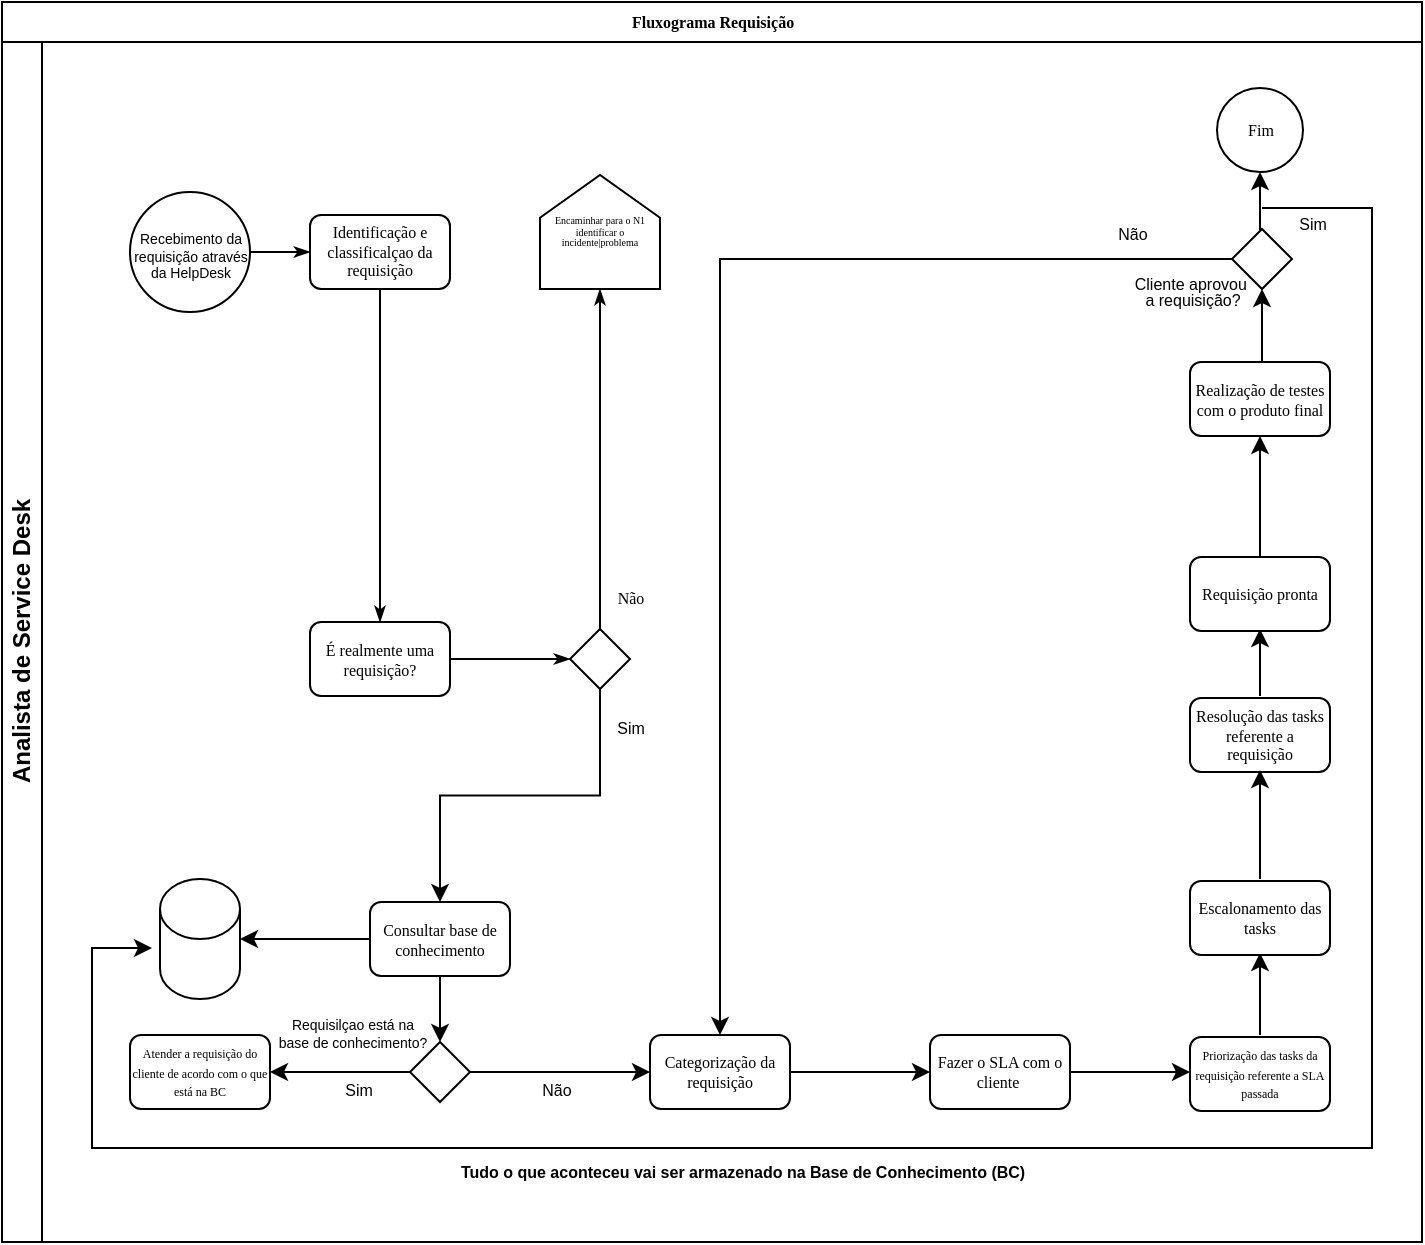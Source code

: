 <mxfile version="24.4.0" type="device">
  <diagram name="Page-1" id="c7488fd3-1785-93aa-aadb-54a6760d102a">
    <mxGraphModel dx="1235" dy="731" grid="1" gridSize="10" guides="1" tooltips="1" connect="1" arrows="1" fold="1" page="1" pageScale="1" pageWidth="1100" pageHeight="850" background="none" math="0" shadow="0">
      <root>
        <mxCell id="0" />
        <mxCell id="1" parent="0" />
        <mxCell id="2b4e8129b02d487f-1" value="Fluxograma Requisição" style="swimlane;html=1;childLayout=stackLayout;horizontal=1;startSize=20;horizontalStack=0;rounded=0;shadow=0;labelBackgroundColor=none;strokeWidth=1;fontFamily=Verdana;fontSize=8;align=center;" parent="1" vertex="1">
          <mxGeometry x="200" y="20" width="710" height="620" as="geometry" />
        </mxCell>
        <mxCell id="2b4e8129b02d487f-2" value="Analista de Service Desk" style="swimlane;html=1;startSize=20;horizontal=0;" parent="2b4e8129b02d487f-1" vertex="1">
          <mxGeometry y="20" width="710" height="600" as="geometry" />
        </mxCell>
        <mxCell id="m5yWn9-cdVGW_9HRh0a9-169" style="edgeStyle=orthogonalEdgeStyle;rounded=0;html=1;labelBackgroundColor=none;startArrow=none;startFill=0;startSize=5;endArrow=classicThin;endFill=1;endSize=5;jettySize=auto;orthogonalLoop=1;strokeWidth=1;fontFamily=Verdana;fontSize=8" edge="1" parent="1" source="m5yWn9-cdVGW_9HRh0a9-170" target="m5yWn9-cdVGW_9HRh0a9-171">
          <mxGeometry relative="1" as="geometry" />
        </mxCell>
        <mxCell id="m5yWn9-cdVGW_9HRh0a9-170" value="" style="ellipse;whiteSpace=wrap;html=1;rounded=0;shadow=0;labelBackgroundColor=none;strokeWidth=1;fontFamily=Verdana;fontSize=8;align=center;" vertex="1" parent="1">
          <mxGeometry x="264" y="115" width="60" height="60" as="geometry" />
        </mxCell>
        <mxCell id="m5yWn9-cdVGW_9HRh0a9-171" value="Identificação e classificalçao da requisição" style="rounded=1;whiteSpace=wrap;html=1;shadow=0;labelBackgroundColor=none;strokeWidth=1;fontFamily=Verdana;fontSize=8;align=center;" vertex="1" parent="1">
          <mxGeometry x="354" y="126.5" width="70" height="37" as="geometry" />
        </mxCell>
        <mxCell id="m5yWn9-cdVGW_9HRh0a9-172" value="&lt;font style=&quot;font-size: 7px;&quot;&gt;Recebimento da&lt;/font&gt;&lt;div style=&quot;line-height: 110%; font-size: 7px;&quot;&gt;&lt;font style=&quot;font-size: 7px;&quot;&gt;requisição através&lt;/font&gt;&lt;/div&gt;&lt;div style=&quot;line-height: 110%; font-size: 7px;&quot;&gt;&lt;font style=&quot;font-size: 7px;&quot;&gt;da HelpDesk&lt;/font&gt;&lt;/div&gt;" style="text;html=1;align=center;verticalAlign=middle;resizable=0;points=[];autosize=1;strokeColor=none;fillColor=none;rotation=0;rounded=0;glass=0;" vertex="1" parent="1">
          <mxGeometry x="254" y="123.5" width="80" height="40" as="geometry" />
        </mxCell>
        <mxCell id="m5yWn9-cdVGW_9HRh0a9-173" value="Realização de testes com o produto final" style="rounded=1;whiteSpace=wrap;html=1;shadow=0;labelBackgroundColor=none;strokeWidth=1;fontFamily=Verdana;fontSize=8;align=center;" vertex="1" parent="1">
          <mxGeometry x="794" y="200" width="70" height="37" as="geometry" />
        </mxCell>
        <mxCell id="m5yWn9-cdVGW_9HRh0a9-174" style="edgeStyle=orthogonalEdgeStyle;rounded=0;orthogonalLoop=1;jettySize=auto;html=1;exitX=0.5;exitY=0;exitDx=0;exitDy=0;exitPerimeter=0;entryX=0.5;entryY=1;entryDx=0;entryDy=0;" edge="1" parent="1" source="m5yWn9-cdVGW_9HRh0a9-175" target="m5yWn9-cdVGW_9HRh0a9-178">
          <mxGeometry relative="1" as="geometry" />
        </mxCell>
        <mxCell id="m5yWn9-cdVGW_9HRh0a9-175" value="" style="strokeWidth=1;html=1;shape=mxgraph.flowchart.decision;whiteSpace=wrap;rounded=1;shadow=0;labelBackgroundColor=none;fontFamily=Verdana;fontSize=8;align=center;" vertex="1" parent="1">
          <mxGeometry x="815" y="133.5" width="30" height="30" as="geometry" />
        </mxCell>
        <mxCell id="m5yWn9-cdVGW_9HRh0a9-176" style="edgeStyle=orthogonalEdgeStyle;rounded=0;orthogonalLoop=1;jettySize=auto;html=1;exitX=0.5;exitY=0;exitDx=0;exitDy=0;entryX=0.5;entryY=1;entryDx=0;entryDy=0;entryPerimeter=0;" edge="1" parent="1" source="m5yWn9-cdVGW_9HRh0a9-173" target="m5yWn9-cdVGW_9HRh0a9-175">
          <mxGeometry relative="1" as="geometry" />
        </mxCell>
        <mxCell id="m5yWn9-cdVGW_9HRh0a9-177" value="&lt;span style=&quot;font-size: 8px;&quot;&gt;Não&lt;/span&gt;" style="text;html=1;align=center;verticalAlign=middle;resizable=0;points=[];autosize=1;strokeColor=none;fillColor=none;" vertex="1" parent="1">
          <mxGeometry x="745" y="120" width="40" height="30" as="geometry" />
        </mxCell>
        <mxCell id="m5yWn9-cdVGW_9HRh0a9-178" value="Fim" style="ellipse;whiteSpace=wrap;html=1;rounded=0;shadow=0;labelBackgroundColor=none;strokeWidth=1;fontFamily=Verdana;fontSize=8;align=center;" vertex="1" parent="1">
          <mxGeometry x="807.5" y="63" width="43" height="42" as="geometry" />
        </mxCell>
        <mxCell id="m5yWn9-cdVGW_9HRh0a9-179" value="&lt;span style=&quot;font-size: 8px;&quot;&gt;Sim&lt;/span&gt;" style="text;html=1;align=center;verticalAlign=middle;resizable=0;points=[];autosize=1;strokeColor=none;fillColor=none;" vertex="1" parent="1">
          <mxGeometry x="835" y="115" width="40" height="30" as="geometry" />
        </mxCell>
        <mxCell id="m5yWn9-cdVGW_9HRh0a9-180" value="&lt;p style=&quot;line-height: 110%; font-size: 5px;&quot;&gt;&lt;span style=&quot;font-family: Verdana;&quot;&gt;Encaminhar para o N1 identificar o incidente|problema&lt;/span&gt;&lt;/p&gt;" style="shape=offPageConnector;whiteSpace=wrap;html=1;direction=west;" vertex="1" parent="1">
          <mxGeometry x="469" y="106.5" width="60" height="57" as="geometry" />
        </mxCell>
        <mxCell id="m5yWn9-cdVGW_9HRh0a9-181" value="&lt;p style=&quot;line-height: 0%; font-size: 8px;&quot;&gt;&lt;font style=&quot;font-size: 8px;&quot;&gt;Cliente aprovou&amp;nbsp;&lt;/font&gt;&lt;/p&gt;&lt;p style=&quot;line-height: 0%; font-size: 8px;&quot;&gt;&lt;font style=&quot;font-size: 8px;&quot;&gt;a requisição?&lt;/font&gt;&lt;/p&gt;" style="text;html=1;align=center;verticalAlign=middle;resizable=0;points=[];autosize=1;strokeColor=none;fillColor=none;" vertex="1" parent="1">
          <mxGeometry x="755" y="145" width="80" height="40" as="geometry" />
        </mxCell>
        <mxCell id="m5yWn9-cdVGW_9HRh0a9-182" value="&lt;p style=&quot;line-height: 0%; font-size: 8px;&quot;&gt;&lt;b&gt;Tudo o que aconteceu vai ser armazenado na Base de Conhecimento (BC)&lt;/b&gt;&lt;/p&gt;" style="text;html=1;align=center;verticalAlign=middle;resizable=0;points=[];autosize=1;strokeColor=none;fillColor=none;" vertex="1" parent="1">
          <mxGeometry x="415" y="590" width="310" height="30" as="geometry" />
        </mxCell>
        <mxCell id="m5yWn9-cdVGW_9HRh0a9-183" style="edgeStyle=orthogonalEdgeStyle;rounded=0;html=1;labelBackgroundColor=none;startArrow=none;startFill=0;startSize=5;endArrow=classicThin;endFill=1;endSize=5;jettySize=auto;orthogonalLoop=1;strokeWidth=1;fontFamily=Verdana;fontSize=8" edge="1" parent="1" source="m5yWn9-cdVGW_9HRh0a9-184" target="m5yWn9-cdVGW_9HRh0a9-185">
          <mxGeometry relative="1" as="geometry" />
        </mxCell>
        <mxCell id="m5yWn9-cdVGW_9HRh0a9-184" value="É realmente uma requisição?" style="rounded=1;whiteSpace=wrap;html=1;shadow=0;labelBackgroundColor=none;strokeWidth=1;fontFamily=Verdana;fontSize=8;align=center;" vertex="1" parent="1">
          <mxGeometry x="354" y="330.0" width="70" height="37" as="geometry" />
        </mxCell>
        <mxCell id="m5yWn9-cdVGW_9HRh0a9-185" value="" style="strokeWidth=1;html=1;shape=mxgraph.flowchart.decision;whiteSpace=wrap;rounded=1;shadow=0;labelBackgroundColor=none;fontFamily=Verdana;fontSize=8;align=center;" vertex="1" parent="1">
          <mxGeometry x="484" y="333.5" width="30" height="30" as="geometry" />
        </mxCell>
        <mxCell id="m5yWn9-cdVGW_9HRh0a9-186" value="&lt;font style=&quot;font-size: 8px;&quot;&gt;Sim&lt;/font&gt;" style="text;html=1;align=center;verticalAlign=middle;resizable=0;points=[];autosize=1;strokeColor=none;fillColor=none;" vertex="1" parent="1">
          <mxGeometry x="494" y="367" width="40" height="30" as="geometry" />
        </mxCell>
        <mxCell id="m5yWn9-cdVGW_9HRh0a9-187" style="edgeStyle=orthogonalEdgeStyle;rounded=0;orthogonalLoop=1;jettySize=auto;html=1;exitX=0.5;exitY=0;exitDx=0;exitDy=0;entryX=0.5;entryY=1;entryDx=0;entryDy=0;" edge="1" parent="1">
          <mxGeometry relative="1" as="geometry">
            <mxPoint x="829" y="367" as="sourcePoint" />
            <mxPoint x="829" y="333.5" as="targetPoint" />
          </mxGeometry>
        </mxCell>
        <mxCell id="m5yWn9-cdVGW_9HRh0a9-188" value="Resolução das tasks referente a requisição" style="rounded=1;whiteSpace=wrap;html=1;shadow=0;labelBackgroundColor=none;strokeWidth=1;fontFamily=Verdana;fontSize=8;align=center;" vertex="1" parent="1">
          <mxGeometry x="794" y="368" width="70" height="37" as="geometry" />
        </mxCell>
        <mxCell id="m5yWn9-cdVGW_9HRh0a9-189" value="Requisição pronta" style="rounded=1;whiteSpace=wrap;html=1;shadow=0;labelBackgroundColor=none;strokeWidth=1;fontFamily=Verdana;fontSize=8;align=center;" vertex="1" parent="1">
          <mxGeometry x="794" y="297.5" width="70" height="37" as="geometry" />
        </mxCell>
        <mxCell id="m5yWn9-cdVGW_9HRh0a9-190" style="edgeStyle=orthogonalEdgeStyle;rounded=0;html=1;labelBackgroundColor=none;startArrow=none;startFill=0;startSize=5;endArrow=classicThin;endFill=1;endSize=5;jettySize=auto;orthogonalLoop=1;strokeWidth=1;fontFamily=Verdana;fontSize=8" edge="1" parent="1" source="m5yWn9-cdVGW_9HRh0a9-171" target="m5yWn9-cdVGW_9HRh0a9-184">
          <mxGeometry relative="1" as="geometry" />
        </mxCell>
        <mxCell id="m5yWn9-cdVGW_9HRh0a9-191" value="Não" style="edgeStyle=orthogonalEdgeStyle;rounded=0;html=1;labelBackgroundColor=none;startArrow=none;startFill=0;startSize=5;endArrow=classicThin;endFill=1;endSize=5;jettySize=auto;orthogonalLoop=1;strokeWidth=1;fontFamily=Verdana;fontSize=8;entryX=0.5;entryY=0;entryDx=0;entryDy=0;" edge="1" parent="1" source="m5yWn9-cdVGW_9HRh0a9-185" target="m5yWn9-cdVGW_9HRh0a9-180">
          <mxGeometry x="-0.82" y="-15" relative="1" as="geometry">
            <mxPoint as="offset" />
            <mxPoint x="499" y="173" as="targetPoint" />
          </mxGeometry>
        </mxCell>
        <mxCell id="m5yWn9-cdVGW_9HRh0a9-192" style="edgeStyle=orthogonalEdgeStyle;rounded=0;orthogonalLoop=1;jettySize=auto;html=1;exitX=0.5;exitY=1;exitDx=0;exitDy=0;exitPerimeter=0;entryX=0.5;entryY=0;entryDx=0;entryDy=0;" edge="1" parent="1" source="m5yWn9-cdVGW_9HRh0a9-185" target="m5yWn9-cdVGW_9HRh0a9-194">
          <mxGeometry relative="1" as="geometry">
            <mxPoint x="424" as="targetPoint" />
          </mxGeometry>
        </mxCell>
        <mxCell id="m5yWn9-cdVGW_9HRh0a9-193" style="edgeStyle=orthogonalEdgeStyle;rounded=0;orthogonalLoop=1;jettySize=auto;html=1;exitX=0.5;exitY=1;exitDx=0;exitDy=0;entryX=0.5;entryY=0;entryDx=0;entryDy=0;entryPerimeter=0;" edge="1" parent="1" source="m5yWn9-cdVGW_9HRh0a9-194" target="m5yWn9-cdVGW_9HRh0a9-197">
          <mxGeometry relative="1" as="geometry">
            <mxPoint x="389" y="520" as="targetPoint" />
          </mxGeometry>
        </mxCell>
        <mxCell id="m5yWn9-cdVGW_9HRh0a9-194" value="Consultar base de conhecimento" style="rounded=1;whiteSpace=wrap;html=1;shadow=0;labelBackgroundColor=none;strokeWidth=1;fontFamily=Verdana;fontSize=8;align=center;" vertex="1" parent="1">
          <mxGeometry x="384" y="470" width="70" height="37" as="geometry" />
        </mxCell>
        <mxCell id="m5yWn9-cdVGW_9HRh0a9-195" style="edgeStyle=orthogonalEdgeStyle;rounded=0;orthogonalLoop=1;jettySize=auto;html=1;exitX=0;exitY=0.5;exitDx=0;exitDy=0;exitPerimeter=0;entryX=1;entryY=0.5;entryDx=0;entryDy=0;" edge="1" parent="1" source="m5yWn9-cdVGW_9HRh0a9-197" target="m5yWn9-cdVGW_9HRh0a9-201">
          <mxGeometry relative="1" as="geometry">
            <mxPoint x="334" y="547" as="targetPoint" />
          </mxGeometry>
        </mxCell>
        <mxCell id="m5yWn9-cdVGW_9HRh0a9-196" style="edgeStyle=orthogonalEdgeStyle;rounded=0;orthogonalLoop=1;jettySize=auto;html=1;exitX=1;exitY=0.5;exitDx=0;exitDy=0;exitPerimeter=0;entryX=0;entryY=0.5;entryDx=0;entryDy=0;" edge="1" parent="1" source="m5yWn9-cdVGW_9HRh0a9-197" target="m5yWn9-cdVGW_9HRh0a9-204">
          <mxGeometry relative="1" as="geometry">
            <mxPoint x="514" y="547" as="targetPoint" />
          </mxGeometry>
        </mxCell>
        <mxCell id="m5yWn9-cdVGW_9HRh0a9-197" value="" style="strokeWidth=1;html=1;shape=mxgraph.flowchart.decision;whiteSpace=wrap;rounded=1;shadow=0;labelBackgroundColor=none;fontFamily=Verdana;fontSize=8;align=center;" vertex="1" parent="1">
          <mxGeometry x="404" y="540" width="30" height="30" as="geometry" />
        </mxCell>
        <mxCell id="m5yWn9-cdVGW_9HRh0a9-198" value="" style="shape=cylinder3;whiteSpace=wrap;html=1;boundedLbl=1;backgroundOutline=1;size=15;" vertex="1" parent="1">
          <mxGeometry x="279" y="458.5" width="40" height="60" as="geometry" />
        </mxCell>
        <mxCell id="m5yWn9-cdVGW_9HRh0a9-199" value="&lt;font style=&quot;font-size: 8px;&quot;&gt;Sim&lt;/font&gt;" style="text;html=1;align=center;verticalAlign=middle;resizable=0;points=[];autosize=1;strokeColor=none;fillColor=none;" vertex="1" parent="1">
          <mxGeometry x="358" y="547.5" width="40" height="30" as="geometry" />
        </mxCell>
        <mxCell id="m5yWn9-cdVGW_9HRh0a9-200" value="&lt;p style=&quot;line-height: 60%;&quot;&gt;&lt;font style=&quot;font-size: 7px;&quot;&gt;Requisilçao está na &lt;br&gt;base de conhecimento?&lt;/font&gt;&lt;/p&gt;" style="text;html=1;align=center;verticalAlign=middle;resizable=0;points=[];autosize=1;strokeColor=none;fillColor=none;" vertex="1" parent="1">
          <mxGeometry x="325" y="505" width="100" height="60" as="geometry" />
        </mxCell>
        <mxCell id="m5yWn9-cdVGW_9HRh0a9-201" value="&lt;font style=&quot;font-size: 6px;&quot;&gt;Atender a requisição do cliente de acordo com o que está na BC&lt;/font&gt;" style="rounded=1;whiteSpace=wrap;html=1;shadow=0;labelBackgroundColor=none;strokeWidth=1;fontFamily=Verdana;fontSize=8;align=center;" vertex="1" parent="1">
          <mxGeometry x="264" y="536.5" width="70" height="37" as="geometry" />
        </mxCell>
        <mxCell id="m5yWn9-cdVGW_9HRh0a9-202" value="&lt;span style=&quot;font-size: 8px;&quot;&gt;Não&lt;/span&gt;" style="text;html=1;align=center;verticalAlign=middle;resizable=0;points=[];autosize=1;strokeColor=none;fillColor=none;" vertex="1" parent="1">
          <mxGeometry x="457" y="548" width="40" height="30" as="geometry" />
        </mxCell>
        <mxCell id="m5yWn9-cdVGW_9HRh0a9-203" style="edgeStyle=orthogonalEdgeStyle;rounded=0;orthogonalLoop=1;jettySize=auto;html=1;exitX=1;exitY=0.5;exitDx=0;exitDy=0;entryX=0;entryY=0.5;entryDx=0;entryDy=0;" edge="1" parent="1" source="m5yWn9-cdVGW_9HRh0a9-204" target="m5yWn9-cdVGW_9HRh0a9-207">
          <mxGeometry relative="1" as="geometry">
            <mxPoint x="654" y="555.333" as="targetPoint" />
          </mxGeometry>
        </mxCell>
        <mxCell id="m5yWn9-cdVGW_9HRh0a9-204" value="Categorização da requisição" style="rounded=1;whiteSpace=wrap;html=1;shadow=0;labelBackgroundColor=none;strokeWidth=1;fontFamily=Verdana;fontSize=8;align=center;" vertex="1" parent="1">
          <mxGeometry x="524" y="536.5" width="70" height="37" as="geometry" />
        </mxCell>
        <mxCell id="m5yWn9-cdVGW_9HRh0a9-205" style="edgeStyle=orthogonalEdgeStyle;rounded=0;orthogonalLoop=1;jettySize=auto;html=1;exitX=0;exitY=0.5;exitDx=0;exitDy=0;entryX=1;entryY=0.5;entryDx=0;entryDy=0;entryPerimeter=0;" edge="1" parent="1" source="m5yWn9-cdVGW_9HRh0a9-194" target="m5yWn9-cdVGW_9HRh0a9-198">
          <mxGeometry relative="1" as="geometry" />
        </mxCell>
        <mxCell id="m5yWn9-cdVGW_9HRh0a9-206" style="edgeStyle=orthogonalEdgeStyle;rounded=0;orthogonalLoop=1;jettySize=auto;html=1;exitX=1;exitY=0.5;exitDx=0;exitDy=0;entryX=0;entryY=0.5;entryDx=0;entryDy=0;" edge="1" parent="1" source="m5yWn9-cdVGW_9HRh0a9-207">
          <mxGeometry relative="1" as="geometry">
            <mxPoint x="794" y="555" as="targetPoint" />
          </mxGeometry>
        </mxCell>
        <mxCell id="m5yWn9-cdVGW_9HRh0a9-207" value="Fazer o SLA com o cliente&amp;nbsp;" style="rounded=1;whiteSpace=wrap;html=1;shadow=0;labelBackgroundColor=none;strokeWidth=1;fontFamily=Verdana;fontSize=8;align=center;" vertex="1" parent="1">
          <mxGeometry x="664" y="536.5" width="70" height="37" as="geometry" />
        </mxCell>
        <mxCell id="m5yWn9-cdVGW_9HRh0a9-208" style="edgeStyle=orthogonalEdgeStyle;rounded=0;orthogonalLoop=1;jettySize=auto;html=1;exitX=0.5;exitY=0;exitDx=0;exitDy=0;entryX=0.5;entryY=1;entryDx=0;entryDy=0;" edge="1" parent="1">
          <mxGeometry relative="1" as="geometry">
            <mxPoint x="829" y="536.5" as="sourcePoint" />
            <mxPoint x="829" y="495.5" as="targetPoint" />
          </mxGeometry>
        </mxCell>
        <mxCell id="m5yWn9-cdVGW_9HRh0a9-209" value="&lt;font style=&quot;font-size: 6px;&quot;&gt;Priorização das tasks da requisição referente a SLA passada&lt;/font&gt;" style="rounded=1;whiteSpace=wrap;html=1;shadow=0;labelBackgroundColor=none;strokeWidth=1;fontFamily=Verdana;fontSize=8;align=center;" vertex="1" parent="1">
          <mxGeometry x="794" y="537.5" width="70" height="37" as="geometry" />
        </mxCell>
        <mxCell id="m5yWn9-cdVGW_9HRh0a9-210" value="Escalonamento das tasks" style="rounded=1;whiteSpace=wrap;html=1;shadow=0;labelBackgroundColor=none;strokeWidth=1;fontFamily=Verdana;fontSize=8;align=center;" vertex="1" parent="1">
          <mxGeometry x="794" y="459.5" width="70" height="37" as="geometry" />
        </mxCell>
        <mxCell id="m5yWn9-cdVGW_9HRh0a9-211" style="edgeStyle=orthogonalEdgeStyle;rounded=0;orthogonalLoop=1;jettySize=auto;html=1;exitX=0.5;exitY=0;exitDx=0;exitDy=0;entryX=0.5;entryY=1;entryDx=0;entryDy=0;" edge="1" parent="1">
          <mxGeometry relative="1" as="geometry">
            <mxPoint x="829" y="458.5" as="sourcePoint" />
            <mxPoint x="829" y="404" as="targetPoint" />
          </mxGeometry>
        </mxCell>
        <mxCell id="m5yWn9-cdVGW_9HRh0a9-212" style="edgeStyle=orthogonalEdgeStyle;rounded=0;orthogonalLoop=1;jettySize=auto;html=1;exitX=0.5;exitY=0;exitDx=0;exitDy=0;entryX=0.5;entryY=1;entryDx=0;entryDy=0;" edge="1" parent="1" source="m5yWn9-cdVGW_9HRh0a9-189" target="m5yWn9-cdVGW_9HRh0a9-173">
          <mxGeometry relative="1" as="geometry" />
        </mxCell>
        <mxCell id="m5yWn9-cdVGW_9HRh0a9-213" style="edgeStyle=orthogonalEdgeStyle;rounded=0;orthogonalLoop=1;jettySize=auto;html=1;exitX=0;exitY=0.5;exitDx=0;exitDy=0;exitPerimeter=0;entryX=0.5;entryY=0;entryDx=0;entryDy=0;" edge="1" parent="1" source="m5yWn9-cdVGW_9HRh0a9-175" target="m5yWn9-cdVGW_9HRh0a9-204">
          <mxGeometry relative="1" as="geometry">
            <mxPoint x="595" y="148.667" as="targetPoint" />
          </mxGeometry>
        </mxCell>
        <mxCell id="m5yWn9-cdVGW_9HRh0a9-214" value="" style="endArrow=classic;html=1;rounded=0;" edge="1" parent="1">
          <mxGeometry width="50" height="50" relative="1" as="geometry">
            <mxPoint x="830" y="123" as="sourcePoint" />
            <mxPoint x="275" y="493" as="targetPoint" />
            <Array as="points">
              <mxPoint x="885" y="123" />
              <mxPoint x="885" y="593" />
              <mxPoint x="245" y="593" />
              <mxPoint x="245" y="493" />
            </Array>
          </mxGeometry>
        </mxCell>
      </root>
    </mxGraphModel>
  </diagram>
</mxfile>
